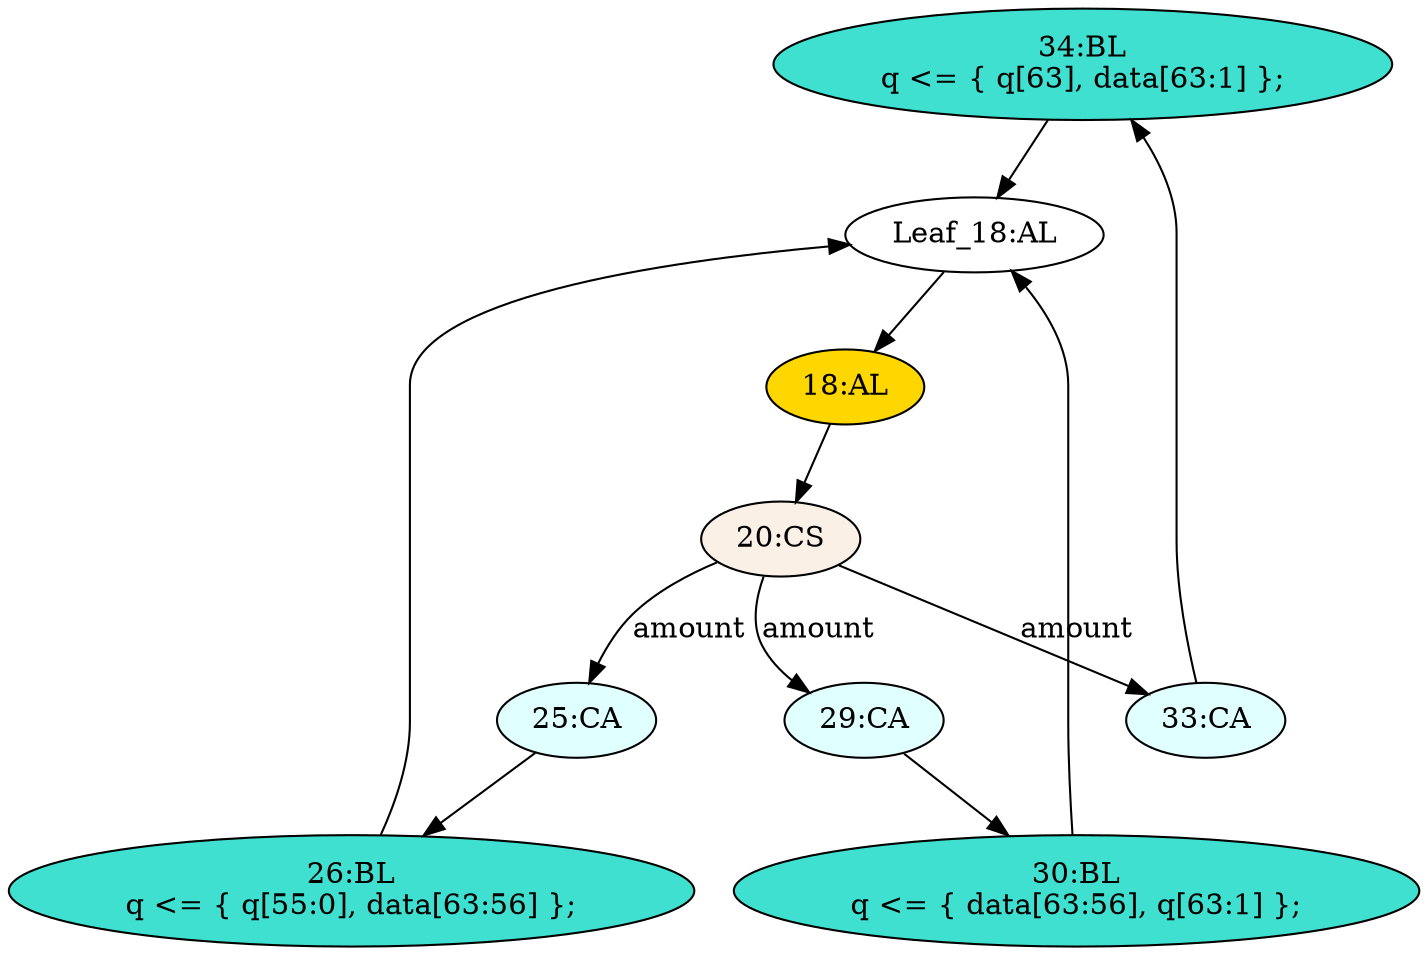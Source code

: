 strict digraph "compose( ,  )" {
	node [label="\N"];
	"34:BL"	[ast="<pyverilog.vparser.ast.Block object at 0x7f2f04ce6ad0>",
		fillcolor=turquoise,
		label="34:BL
q <= { q[63], data[63:1] };",
		statements="[<pyverilog.vparser.ast.NonblockingSubstitution object at 0x7f2f04d60d10>]",
		style=filled,
		typ=Block];
	"Leaf_18:AL"	[def_var="['q']",
		label="Leaf_18:AL"];
	"34:BL" -> "Leaf_18:AL"	[cond="[]",
		lineno=None];
	"18:AL"	[ast="<pyverilog.vparser.ast.Always object at 0x7f2f04cf7090>",
		clk_sens=True,
		fillcolor=gold,
		label="18:AL",
		sens="['clk']",
		statements="[]",
		style=filled,
		typ=Always,
		use_var="['q', 'amount', 'data']"];
	"Leaf_18:AL" -> "18:AL";
	"33:CA"	[ast="<pyverilog.vparser.ast.Case object at 0x7f2f04ce6d10>",
		fillcolor=lightcyan,
		label="33:CA",
		statements="[]",
		style=filled,
		typ=Case];
	"33:CA" -> "34:BL"	[cond="[]",
		lineno=None];
	"25:CA"	[ast="<pyverilog.vparser.ast.Case object at 0x7f2f04ce33d0>",
		fillcolor=lightcyan,
		label="25:CA",
		statements="[]",
		style=filled,
		typ=Case];
	"26:BL"	[ast="<pyverilog.vparser.ast.Block object at 0x7f2f04ce3110>",
		fillcolor=turquoise,
		label="26:BL
q <= { q[55:0], data[63:56] };",
		statements="[<pyverilog.vparser.ast.NonblockingSubstitution object at 0x7f2f04c8e550>]",
		style=filled,
		typ=Block];
	"25:CA" -> "26:BL"	[cond="[]",
		lineno=None];
	"20:CS"	[ast="<pyverilog.vparser.ast.CaseStatement object at 0x7f2f04ce6150>",
		fillcolor=linen,
		label="20:CS",
		statements="[]",
		style=filled,
		typ=CaseStatement];
	"20:CS" -> "33:CA"	[cond="['amount']",
		label=amount,
		lineno=20];
	"20:CS" -> "25:CA"	[cond="['amount']",
		label=amount,
		lineno=20];
	"29:CA"	[ast="<pyverilog.vparser.ast.Case object at 0x7f2f04cf1390>",
		fillcolor=lightcyan,
		label="29:CA",
		statements="[]",
		style=filled,
		typ=Case];
	"20:CS" -> "29:CA"	[cond="['amount']",
		label=amount,
		lineno=20];
	"26:BL" -> "Leaf_18:AL"	[cond="[]",
		lineno=None];
	"30:BL"	[ast="<pyverilog.vparser.ast.Block object at 0x7f2f04cf1150>",
		fillcolor=turquoise,
		label="30:BL
q <= { data[63:56], q[63:1] };",
		statements="[<pyverilog.vparser.ast.NonblockingSubstitution object at 0x7f2f04ce6450>]",
		style=filled,
		typ=Block];
	"29:CA" -> "30:BL"	[cond="[]",
		lineno=None];
	"18:AL" -> "20:CS"	[cond="[]",
		lineno=None];
	"30:BL" -> "Leaf_18:AL"	[cond="[]",
		lineno=None];
}
